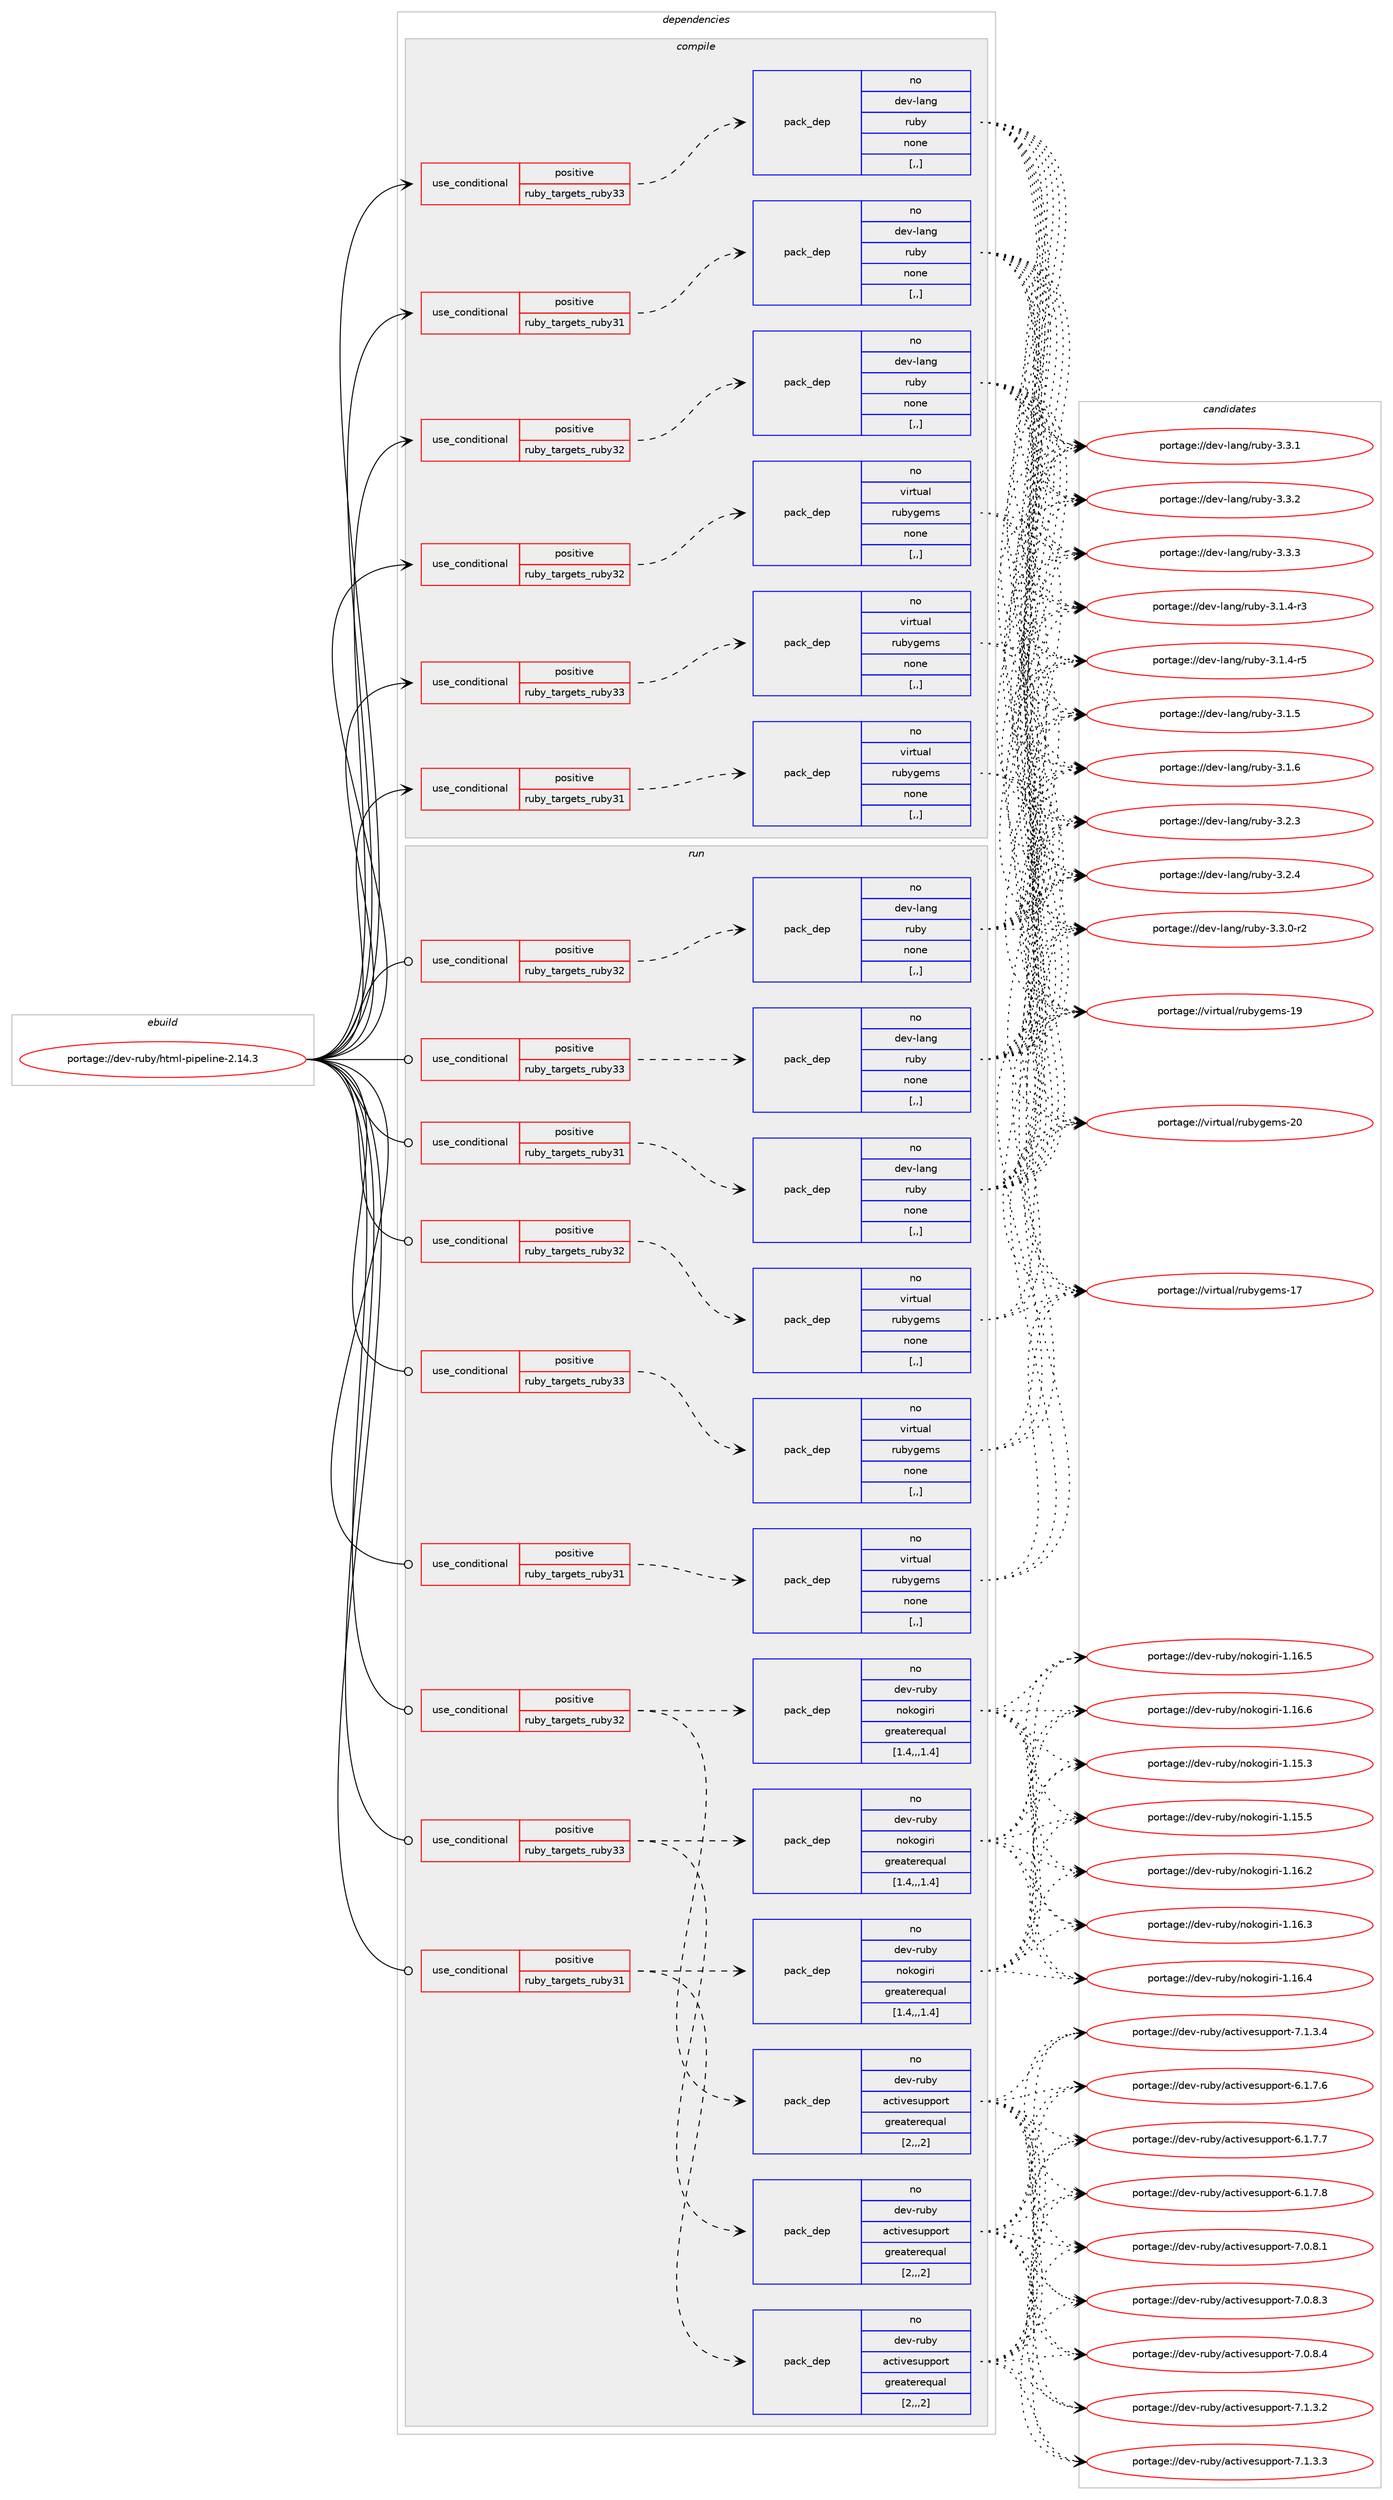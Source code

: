 digraph prolog {

# *************
# Graph options
# *************

newrank=true;
concentrate=true;
compound=true;
graph [rankdir=LR,fontname=Helvetica,fontsize=10,ranksep=1.5];#, ranksep=2.5, nodesep=0.2];
edge  [arrowhead=vee];
node  [fontname=Helvetica,fontsize=10];

# **********
# The ebuild
# **********

subgraph cluster_leftcol {
color=gray;
rank=same;
label=<<i>ebuild</i>>;
id [label="portage://dev-ruby/html-pipeline-2.14.3", color=red, width=4, href="../dev-ruby/html-pipeline-2.14.3.svg"];
}

# ****************
# The dependencies
# ****************

subgraph cluster_midcol {
color=gray;
label=<<i>dependencies</i>>;
subgraph cluster_compile {
fillcolor="#eeeeee";
style=filled;
label=<<i>compile</i>>;
subgraph cond47531 {
dependency182149 [label=<<TABLE BORDER="0" CELLBORDER="1" CELLSPACING="0" CELLPADDING="4"><TR><TD ROWSPAN="3" CELLPADDING="10">use_conditional</TD></TR><TR><TD>positive</TD></TR><TR><TD>ruby_targets_ruby31</TD></TR></TABLE>>, shape=none, color=red];
subgraph pack133321 {
dependency182150 [label=<<TABLE BORDER="0" CELLBORDER="1" CELLSPACING="0" CELLPADDING="4" WIDTH="220"><TR><TD ROWSPAN="6" CELLPADDING="30">pack_dep</TD></TR><TR><TD WIDTH="110">no</TD></TR><TR><TD>dev-lang</TD></TR><TR><TD>ruby</TD></TR><TR><TD>none</TD></TR><TR><TD>[,,]</TD></TR></TABLE>>, shape=none, color=blue];
}
dependency182149:e -> dependency182150:w [weight=20,style="dashed",arrowhead="vee"];
}
id:e -> dependency182149:w [weight=20,style="solid",arrowhead="vee"];
subgraph cond47532 {
dependency182151 [label=<<TABLE BORDER="0" CELLBORDER="1" CELLSPACING="0" CELLPADDING="4"><TR><TD ROWSPAN="3" CELLPADDING="10">use_conditional</TD></TR><TR><TD>positive</TD></TR><TR><TD>ruby_targets_ruby31</TD></TR></TABLE>>, shape=none, color=red];
subgraph pack133322 {
dependency182152 [label=<<TABLE BORDER="0" CELLBORDER="1" CELLSPACING="0" CELLPADDING="4" WIDTH="220"><TR><TD ROWSPAN="6" CELLPADDING="30">pack_dep</TD></TR><TR><TD WIDTH="110">no</TD></TR><TR><TD>virtual</TD></TR><TR><TD>rubygems</TD></TR><TR><TD>none</TD></TR><TR><TD>[,,]</TD></TR></TABLE>>, shape=none, color=blue];
}
dependency182151:e -> dependency182152:w [weight=20,style="dashed",arrowhead="vee"];
}
id:e -> dependency182151:w [weight=20,style="solid",arrowhead="vee"];
subgraph cond47533 {
dependency182153 [label=<<TABLE BORDER="0" CELLBORDER="1" CELLSPACING="0" CELLPADDING="4"><TR><TD ROWSPAN="3" CELLPADDING="10">use_conditional</TD></TR><TR><TD>positive</TD></TR><TR><TD>ruby_targets_ruby32</TD></TR></TABLE>>, shape=none, color=red];
subgraph pack133323 {
dependency182154 [label=<<TABLE BORDER="0" CELLBORDER="1" CELLSPACING="0" CELLPADDING="4" WIDTH="220"><TR><TD ROWSPAN="6" CELLPADDING="30">pack_dep</TD></TR><TR><TD WIDTH="110">no</TD></TR><TR><TD>dev-lang</TD></TR><TR><TD>ruby</TD></TR><TR><TD>none</TD></TR><TR><TD>[,,]</TD></TR></TABLE>>, shape=none, color=blue];
}
dependency182153:e -> dependency182154:w [weight=20,style="dashed",arrowhead="vee"];
}
id:e -> dependency182153:w [weight=20,style="solid",arrowhead="vee"];
subgraph cond47534 {
dependency182155 [label=<<TABLE BORDER="0" CELLBORDER="1" CELLSPACING="0" CELLPADDING="4"><TR><TD ROWSPAN="3" CELLPADDING="10">use_conditional</TD></TR><TR><TD>positive</TD></TR><TR><TD>ruby_targets_ruby32</TD></TR></TABLE>>, shape=none, color=red];
subgraph pack133324 {
dependency182156 [label=<<TABLE BORDER="0" CELLBORDER="1" CELLSPACING="0" CELLPADDING="4" WIDTH="220"><TR><TD ROWSPAN="6" CELLPADDING="30">pack_dep</TD></TR><TR><TD WIDTH="110">no</TD></TR><TR><TD>virtual</TD></TR><TR><TD>rubygems</TD></TR><TR><TD>none</TD></TR><TR><TD>[,,]</TD></TR></TABLE>>, shape=none, color=blue];
}
dependency182155:e -> dependency182156:w [weight=20,style="dashed",arrowhead="vee"];
}
id:e -> dependency182155:w [weight=20,style="solid",arrowhead="vee"];
subgraph cond47535 {
dependency182157 [label=<<TABLE BORDER="0" CELLBORDER="1" CELLSPACING="0" CELLPADDING="4"><TR><TD ROWSPAN="3" CELLPADDING="10">use_conditional</TD></TR><TR><TD>positive</TD></TR><TR><TD>ruby_targets_ruby33</TD></TR></TABLE>>, shape=none, color=red];
subgraph pack133325 {
dependency182158 [label=<<TABLE BORDER="0" CELLBORDER="1" CELLSPACING="0" CELLPADDING="4" WIDTH="220"><TR><TD ROWSPAN="6" CELLPADDING="30">pack_dep</TD></TR><TR><TD WIDTH="110">no</TD></TR><TR><TD>dev-lang</TD></TR><TR><TD>ruby</TD></TR><TR><TD>none</TD></TR><TR><TD>[,,]</TD></TR></TABLE>>, shape=none, color=blue];
}
dependency182157:e -> dependency182158:w [weight=20,style="dashed",arrowhead="vee"];
}
id:e -> dependency182157:w [weight=20,style="solid",arrowhead="vee"];
subgraph cond47536 {
dependency182159 [label=<<TABLE BORDER="0" CELLBORDER="1" CELLSPACING="0" CELLPADDING="4"><TR><TD ROWSPAN="3" CELLPADDING="10">use_conditional</TD></TR><TR><TD>positive</TD></TR><TR><TD>ruby_targets_ruby33</TD></TR></TABLE>>, shape=none, color=red];
subgraph pack133326 {
dependency182160 [label=<<TABLE BORDER="0" CELLBORDER="1" CELLSPACING="0" CELLPADDING="4" WIDTH="220"><TR><TD ROWSPAN="6" CELLPADDING="30">pack_dep</TD></TR><TR><TD WIDTH="110">no</TD></TR><TR><TD>virtual</TD></TR><TR><TD>rubygems</TD></TR><TR><TD>none</TD></TR><TR><TD>[,,]</TD></TR></TABLE>>, shape=none, color=blue];
}
dependency182159:e -> dependency182160:w [weight=20,style="dashed",arrowhead="vee"];
}
id:e -> dependency182159:w [weight=20,style="solid",arrowhead="vee"];
}
subgraph cluster_compileandrun {
fillcolor="#eeeeee";
style=filled;
label=<<i>compile and run</i>>;
}
subgraph cluster_run {
fillcolor="#eeeeee";
style=filled;
label=<<i>run</i>>;
subgraph cond47537 {
dependency182161 [label=<<TABLE BORDER="0" CELLBORDER="1" CELLSPACING="0" CELLPADDING="4"><TR><TD ROWSPAN="3" CELLPADDING="10">use_conditional</TD></TR><TR><TD>positive</TD></TR><TR><TD>ruby_targets_ruby31</TD></TR></TABLE>>, shape=none, color=red];
subgraph pack133327 {
dependency182162 [label=<<TABLE BORDER="0" CELLBORDER="1" CELLSPACING="0" CELLPADDING="4" WIDTH="220"><TR><TD ROWSPAN="6" CELLPADDING="30">pack_dep</TD></TR><TR><TD WIDTH="110">no</TD></TR><TR><TD>dev-lang</TD></TR><TR><TD>ruby</TD></TR><TR><TD>none</TD></TR><TR><TD>[,,]</TD></TR></TABLE>>, shape=none, color=blue];
}
dependency182161:e -> dependency182162:w [weight=20,style="dashed",arrowhead="vee"];
}
id:e -> dependency182161:w [weight=20,style="solid",arrowhead="odot"];
subgraph cond47538 {
dependency182163 [label=<<TABLE BORDER="0" CELLBORDER="1" CELLSPACING="0" CELLPADDING="4"><TR><TD ROWSPAN="3" CELLPADDING="10">use_conditional</TD></TR><TR><TD>positive</TD></TR><TR><TD>ruby_targets_ruby31</TD></TR></TABLE>>, shape=none, color=red];
subgraph pack133328 {
dependency182164 [label=<<TABLE BORDER="0" CELLBORDER="1" CELLSPACING="0" CELLPADDING="4" WIDTH="220"><TR><TD ROWSPAN="6" CELLPADDING="30">pack_dep</TD></TR><TR><TD WIDTH="110">no</TD></TR><TR><TD>dev-ruby</TD></TR><TR><TD>activesupport</TD></TR><TR><TD>greaterequal</TD></TR><TR><TD>[2,,,2]</TD></TR></TABLE>>, shape=none, color=blue];
}
dependency182163:e -> dependency182164:w [weight=20,style="dashed",arrowhead="vee"];
subgraph pack133329 {
dependency182165 [label=<<TABLE BORDER="0" CELLBORDER="1" CELLSPACING="0" CELLPADDING="4" WIDTH="220"><TR><TD ROWSPAN="6" CELLPADDING="30">pack_dep</TD></TR><TR><TD WIDTH="110">no</TD></TR><TR><TD>dev-ruby</TD></TR><TR><TD>nokogiri</TD></TR><TR><TD>greaterequal</TD></TR><TR><TD>[1.4,,,1.4]</TD></TR></TABLE>>, shape=none, color=blue];
}
dependency182163:e -> dependency182165:w [weight=20,style="dashed",arrowhead="vee"];
}
id:e -> dependency182163:w [weight=20,style="solid",arrowhead="odot"];
subgraph cond47539 {
dependency182166 [label=<<TABLE BORDER="0" CELLBORDER="1" CELLSPACING="0" CELLPADDING="4"><TR><TD ROWSPAN="3" CELLPADDING="10">use_conditional</TD></TR><TR><TD>positive</TD></TR><TR><TD>ruby_targets_ruby31</TD></TR></TABLE>>, shape=none, color=red];
subgraph pack133330 {
dependency182167 [label=<<TABLE BORDER="0" CELLBORDER="1" CELLSPACING="0" CELLPADDING="4" WIDTH="220"><TR><TD ROWSPAN="6" CELLPADDING="30">pack_dep</TD></TR><TR><TD WIDTH="110">no</TD></TR><TR><TD>virtual</TD></TR><TR><TD>rubygems</TD></TR><TR><TD>none</TD></TR><TR><TD>[,,]</TD></TR></TABLE>>, shape=none, color=blue];
}
dependency182166:e -> dependency182167:w [weight=20,style="dashed",arrowhead="vee"];
}
id:e -> dependency182166:w [weight=20,style="solid",arrowhead="odot"];
subgraph cond47540 {
dependency182168 [label=<<TABLE BORDER="0" CELLBORDER="1" CELLSPACING="0" CELLPADDING="4"><TR><TD ROWSPAN="3" CELLPADDING="10">use_conditional</TD></TR><TR><TD>positive</TD></TR><TR><TD>ruby_targets_ruby32</TD></TR></TABLE>>, shape=none, color=red];
subgraph pack133331 {
dependency182169 [label=<<TABLE BORDER="0" CELLBORDER="1" CELLSPACING="0" CELLPADDING="4" WIDTH="220"><TR><TD ROWSPAN="6" CELLPADDING="30">pack_dep</TD></TR><TR><TD WIDTH="110">no</TD></TR><TR><TD>dev-lang</TD></TR><TR><TD>ruby</TD></TR><TR><TD>none</TD></TR><TR><TD>[,,]</TD></TR></TABLE>>, shape=none, color=blue];
}
dependency182168:e -> dependency182169:w [weight=20,style="dashed",arrowhead="vee"];
}
id:e -> dependency182168:w [weight=20,style="solid",arrowhead="odot"];
subgraph cond47541 {
dependency182170 [label=<<TABLE BORDER="0" CELLBORDER="1" CELLSPACING="0" CELLPADDING="4"><TR><TD ROWSPAN="3" CELLPADDING="10">use_conditional</TD></TR><TR><TD>positive</TD></TR><TR><TD>ruby_targets_ruby32</TD></TR></TABLE>>, shape=none, color=red];
subgraph pack133332 {
dependency182171 [label=<<TABLE BORDER="0" CELLBORDER="1" CELLSPACING="0" CELLPADDING="4" WIDTH="220"><TR><TD ROWSPAN="6" CELLPADDING="30">pack_dep</TD></TR><TR><TD WIDTH="110">no</TD></TR><TR><TD>dev-ruby</TD></TR><TR><TD>activesupport</TD></TR><TR><TD>greaterequal</TD></TR><TR><TD>[2,,,2]</TD></TR></TABLE>>, shape=none, color=blue];
}
dependency182170:e -> dependency182171:w [weight=20,style="dashed",arrowhead="vee"];
subgraph pack133333 {
dependency182172 [label=<<TABLE BORDER="0" CELLBORDER="1" CELLSPACING="0" CELLPADDING="4" WIDTH="220"><TR><TD ROWSPAN="6" CELLPADDING="30">pack_dep</TD></TR><TR><TD WIDTH="110">no</TD></TR><TR><TD>dev-ruby</TD></TR><TR><TD>nokogiri</TD></TR><TR><TD>greaterequal</TD></TR><TR><TD>[1.4,,,1.4]</TD></TR></TABLE>>, shape=none, color=blue];
}
dependency182170:e -> dependency182172:w [weight=20,style="dashed",arrowhead="vee"];
}
id:e -> dependency182170:w [weight=20,style="solid",arrowhead="odot"];
subgraph cond47542 {
dependency182173 [label=<<TABLE BORDER="0" CELLBORDER="1" CELLSPACING="0" CELLPADDING="4"><TR><TD ROWSPAN="3" CELLPADDING="10">use_conditional</TD></TR><TR><TD>positive</TD></TR><TR><TD>ruby_targets_ruby32</TD></TR></TABLE>>, shape=none, color=red];
subgraph pack133334 {
dependency182174 [label=<<TABLE BORDER="0" CELLBORDER="1" CELLSPACING="0" CELLPADDING="4" WIDTH="220"><TR><TD ROWSPAN="6" CELLPADDING="30">pack_dep</TD></TR><TR><TD WIDTH="110">no</TD></TR><TR><TD>virtual</TD></TR><TR><TD>rubygems</TD></TR><TR><TD>none</TD></TR><TR><TD>[,,]</TD></TR></TABLE>>, shape=none, color=blue];
}
dependency182173:e -> dependency182174:w [weight=20,style="dashed",arrowhead="vee"];
}
id:e -> dependency182173:w [weight=20,style="solid",arrowhead="odot"];
subgraph cond47543 {
dependency182175 [label=<<TABLE BORDER="0" CELLBORDER="1" CELLSPACING="0" CELLPADDING="4"><TR><TD ROWSPAN="3" CELLPADDING="10">use_conditional</TD></TR><TR><TD>positive</TD></TR><TR><TD>ruby_targets_ruby33</TD></TR></TABLE>>, shape=none, color=red];
subgraph pack133335 {
dependency182176 [label=<<TABLE BORDER="0" CELLBORDER="1" CELLSPACING="0" CELLPADDING="4" WIDTH="220"><TR><TD ROWSPAN="6" CELLPADDING="30">pack_dep</TD></TR><TR><TD WIDTH="110">no</TD></TR><TR><TD>dev-lang</TD></TR><TR><TD>ruby</TD></TR><TR><TD>none</TD></TR><TR><TD>[,,]</TD></TR></TABLE>>, shape=none, color=blue];
}
dependency182175:e -> dependency182176:w [weight=20,style="dashed",arrowhead="vee"];
}
id:e -> dependency182175:w [weight=20,style="solid",arrowhead="odot"];
subgraph cond47544 {
dependency182177 [label=<<TABLE BORDER="0" CELLBORDER="1" CELLSPACING="0" CELLPADDING="4"><TR><TD ROWSPAN="3" CELLPADDING="10">use_conditional</TD></TR><TR><TD>positive</TD></TR><TR><TD>ruby_targets_ruby33</TD></TR></TABLE>>, shape=none, color=red];
subgraph pack133336 {
dependency182178 [label=<<TABLE BORDER="0" CELLBORDER="1" CELLSPACING="0" CELLPADDING="4" WIDTH="220"><TR><TD ROWSPAN="6" CELLPADDING="30">pack_dep</TD></TR><TR><TD WIDTH="110">no</TD></TR><TR><TD>dev-ruby</TD></TR><TR><TD>activesupport</TD></TR><TR><TD>greaterequal</TD></TR><TR><TD>[2,,,2]</TD></TR></TABLE>>, shape=none, color=blue];
}
dependency182177:e -> dependency182178:w [weight=20,style="dashed",arrowhead="vee"];
subgraph pack133337 {
dependency182179 [label=<<TABLE BORDER="0" CELLBORDER="1" CELLSPACING="0" CELLPADDING="4" WIDTH="220"><TR><TD ROWSPAN="6" CELLPADDING="30">pack_dep</TD></TR><TR><TD WIDTH="110">no</TD></TR><TR><TD>dev-ruby</TD></TR><TR><TD>nokogiri</TD></TR><TR><TD>greaterequal</TD></TR><TR><TD>[1.4,,,1.4]</TD></TR></TABLE>>, shape=none, color=blue];
}
dependency182177:e -> dependency182179:w [weight=20,style="dashed",arrowhead="vee"];
}
id:e -> dependency182177:w [weight=20,style="solid",arrowhead="odot"];
subgraph cond47545 {
dependency182180 [label=<<TABLE BORDER="0" CELLBORDER="1" CELLSPACING="0" CELLPADDING="4"><TR><TD ROWSPAN="3" CELLPADDING="10">use_conditional</TD></TR><TR><TD>positive</TD></TR><TR><TD>ruby_targets_ruby33</TD></TR></TABLE>>, shape=none, color=red];
subgraph pack133338 {
dependency182181 [label=<<TABLE BORDER="0" CELLBORDER="1" CELLSPACING="0" CELLPADDING="4" WIDTH="220"><TR><TD ROWSPAN="6" CELLPADDING="30">pack_dep</TD></TR><TR><TD WIDTH="110">no</TD></TR><TR><TD>virtual</TD></TR><TR><TD>rubygems</TD></TR><TR><TD>none</TD></TR><TR><TD>[,,]</TD></TR></TABLE>>, shape=none, color=blue];
}
dependency182180:e -> dependency182181:w [weight=20,style="dashed",arrowhead="vee"];
}
id:e -> dependency182180:w [weight=20,style="solid",arrowhead="odot"];
}
}

# **************
# The candidates
# **************

subgraph cluster_choices {
rank=same;
color=gray;
label=<<i>candidates</i>>;

subgraph choice133321 {
color=black;
nodesep=1;
choice100101118451089711010347114117981214551464946524511451 [label="portage://dev-lang/ruby-3.1.4-r3", color=red, width=4,href="../dev-lang/ruby-3.1.4-r3.svg"];
choice100101118451089711010347114117981214551464946524511453 [label="portage://dev-lang/ruby-3.1.4-r5", color=red, width=4,href="../dev-lang/ruby-3.1.4-r5.svg"];
choice10010111845108971101034711411798121455146494653 [label="portage://dev-lang/ruby-3.1.5", color=red, width=4,href="../dev-lang/ruby-3.1.5.svg"];
choice10010111845108971101034711411798121455146494654 [label="portage://dev-lang/ruby-3.1.6", color=red, width=4,href="../dev-lang/ruby-3.1.6.svg"];
choice10010111845108971101034711411798121455146504651 [label="portage://dev-lang/ruby-3.2.3", color=red, width=4,href="../dev-lang/ruby-3.2.3.svg"];
choice10010111845108971101034711411798121455146504652 [label="portage://dev-lang/ruby-3.2.4", color=red, width=4,href="../dev-lang/ruby-3.2.4.svg"];
choice100101118451089711010347114117981214551465146484511450 [label="portage://dev-lang/ruby-3.3.0-r2", color=red, width=4,href="../dev-lang/ruby-3.3.0-r2.svg"];
choice10010111845108971101034711411798121455146514649 [label="portage://dev-lang/ruby-3.3.1", color=red, width=4,href="../dev-lang/ruby-3.3.1.svg"];
choice10010111845108971101034711411798121455146514650 [label="portage://dev-lang/ruby-3.3.2", color=red, width=4,href="../dev-lang/ruby-3.3.2.svg"];
choice10010111845108971101034711411798121455146514651 [label="portage://dev-lang/ruby-3.3.3", color=red, width=4,href="../dev-lang/ruby-3.3.3.svg"];
dependency182150:e -> choice100101118451089711010347114117981214551464946524511451:w [style=dotted,weight="100"];
dependency182150:e -> choice100101118451089711010347114117981214551464946524511453:w [style=dotted,weight="100"];
dependency182150:e -> choice10010111845108971101034711411798121455146494653:w [style=dotted,weight="100"];
dependency182150:e -> choice10010111845108971101034711411798121455146494654:w [style=dotted,weight="100"];
dependency182150:e -> choice10010111845108971101034711411798121455146504651:w [style=dotted,weight="100"];
dependency182150:e -> choice10010111845108971101034711411798121455146504652:w [style=dotted,weight="100"];
dependency182150:e -> choice100101118451089711010347114117981214551465146484511450:w [style=dotted,weight="100"];
dependency182150:e -> choice10010111845108971101034711411798121455146514649:w [style=dotted,weight="100"];
dependency182150:e -> choice10010111845108971101034711411798121455146514650:w [style=dotted,weight="100"];
dependency182150:e -> choice10010111845108971101034711411798121455146514651:w [style=dotted,weight="100"];
}
subgraph choice133322 {
color=black;
nodesep=1;
choice118105114116117971084711411798121103101109115454955 [label="portage://virtual/rubygems-17", color=red, width=4,href="../virtual/rubygems-17.svg"];
choice118105114116117971084711411798121103101109115454957 [label="portage://virtual/rubygems-19", color=red, width=4,href="../virtual/rubygems-19.svg"];
choice118105114116117971084711411798121103101109115455048 [label="portage://virtual/rubygems-20", color=red, width=4,href="../virtual/rubygems-20.svg"];
dependency182152:e -> choice118105114116117971084711411798121103101109115454955:w [style=dotted,weight="100"];
dependency182152:e -> choice118105114116117971084711411798121103101109115454957:w [style=dotted,weight="100"];
dependency182152:e -> choice118105114116117971084711411798121103101109115455048:w [style=dotted,weight="100"];
}
subgraph choice133323 {
color=black;
nodesep=1;
choice100101118451089711010347114117981214551464946524511451 [label="portage://dev-lang/ruby-3.1.4-r3", color=red, width=4,href="../dev-lang/ruby-3.1.4-r3.svg"];
choice100101118451089711010347114117981214551464946524511453 [label="portage://dev-lang/ruby-3.1.4-r5", color=red, width=4,href="../dev-lang/ruby-3.1.4-r5.svg"];
choice10010111845108971101034711411798121455146494653 [label="portage://dev-lang/ruby-3.1.5", color=red, width=4,href="../dev-lang/ruby-3.1.5.svg"];
choice10010111845108971101034711411798121455146494654 [label="portage://dev-lang/ruby-3.1.6", color=red, width=4,href="../dev-lang/ruby-3.1.6.svg"];
choice10010111845108971101034711411798121455146504651 [label="portage://dev-lang/ruby-3.2.3", color=red, width=4,href="../dev-lang/ruby-3.2.3.svg"];
choice10010111845108971101034711411798121455146504652 [label="portage://dev-lang/ruby-3.2.4", color=red, width=4,href="../dev-lang/ruby-3.2.4.svg"];
choice100101118451089711010347114117981214551465146484511450 [label="portage://dev-lang/ruby-3.3.0-r2", color=red, width=4,href="../dev-lang/ruby-3.3.0-r2.svg"];
choice10010111845108971101034711411798121455146514649 [label="portage://dev-lang/ruby-3.3.1", color=red, width=4,href="../dev-lang/ruby-3.3.1.svg"];
choice10010111845108971101034711411798121455146514650 [label="portage://dev-lang/ruby-3.3.2", color=red, width=4,href="../dev-lang/ruby-3.3.2.svg"];
choice10010111845108971101034711411798121455146514651 [label="portage://dev-lang/ruby-3.3.3", color=red, width=4,href="../dev-lang/ruby-3.3.3.svg"];
dependency182154:e -> choice100101118451089711010347114117981214551464946524511451:w [style=dotted,weight="100"];
dependency182154:e -> choice100101118451089711010347114117981214551464946524511453:w [style=dotted,weight="100"];
dependency182154:e -> choice10010111845108971101034711411798121455146494653:w [style=dotted,weight="100"];
dependency182154:e -> choice10010111845108971101034711411798121455146494654:w [style=dotted,weight="100"];
dependency182154:e -> choice10010111845108971101034711411798121455146504651:w [style=dotted,weight="100"];
dependency182154:e -> choice10010111845108971101034711411798121455146504652:w [style=dotted,weight="100"];
dependency182154:e -> choice100101118451089711010347114117981214551465146484511450:w [style=dotted,weight="100"];
dependency182154:e -> choice10010111845108971101034711411798121455146514649:w [style=dotted,weight="100"];
dependency182154:e -> choice10010111845108971101034711411798121455146514650:w [style=dotted,weight="100"];
dependency182154:e -> choice10010111845108971101034711411798121455146514651:w [style=dotted,weight="100"];
}
subgraph choice133324 {
color=black;
nodesep=1;
choice118105114116117971084711411798121103101109115454955 [label="portage://virtual/rubygems-17", color=red, width=4,href="../virtual/rubygems-17.svg"];
choice118105114116117971084711411798121103101109115454957 [label="portage://virtual/rubygems-19", color=red, width=4,href="../virtual/rubygems-19.svg"];
choice118105114116117971084711411798121103101109115455048 [label="portage://virtual/rubygems-20", color=red, width=4,href="../virtual/rubygems-20.svg"];
dependency182156:e -> choice118105114116117971084711411798121103101109115454955:w [style=dotted,weight="100"];
dependency182156:e -> choice118105114116117971084711411798121103101109115454957:w [style=dotted,weight="100"];
dependency182156:e -> choice118105114116117971084711411798121103101109115455048:w [style=dotted,weight="100"];
}
subgraph choice133325 {
color=black;
nodesep=1;
choice100101118451089711010347114117981214551464946524511451 [label="portage://dev-lang/ruby-3.1.4-r3", color=red, width=4,href="../dev-lang/ruby-3.1.4-r3.svg"];
choice100101118451089711010347114117981214551464946524511453 [label="portage://dev-lang/ruby-3.1.4-r5", color=red, width=4,href="../dev-lang/ruby-3.1.4-r5.svg"];
choice10010111845108971101034711411798121455146494653 [label="portage://dev-lang/ruby-3.1.5", color=red, width=4,href="../dev-lang/ruby-3.1.5.svg"];
choice10010111845108971101034711411798121455146494654 [label="portage://dev-lang/ruby-3.1.6", color=red, width=4,href="../dev-lang/ruby-3.1.6.svg"];
choice10010111845108971101034711411798121455146504651 [label="portage://dev-lang/ruby-3.2.3", color=red, width=4,href="../dev-lang/ruby-3.2.3.svg"];
choice10010111845108971101034711411798121455146504652 [label="portage://dev-lang/ruby-3.2.4", color=red, width=4,href="../dev-lang/ruby-3.2.4.svg"];
choice100101118451089711010347114117981214551465146484511450 [label="portage://dev-lang/ruby-3.3.0-r2", color=red, width=4,href="../dev-lang/ruby-3.3.0-r2.svg"];
choice10010111845108971101034711411798121455146514649 [label="portage://dev-lang/ruby-3.3.1", color=red, width=4,href="../dev-lang/ruby-3.3.1.svg"];
choice10010111845108971101034711411798121455146514650 [label="portage://dev-lang/ruby-3.3.2", color=red, width=4,href="../dev-lang/ruby-3.3.2.svg"];
choice10010111845108971101034711411798121455146514651 [label="portage://dev-lang/ruby-3.3.3", color=red, width=4,href="../dev-lang/ruby-3.3.3.svg"];
dependency182158:e -> choice100101118451089711010347114117981214551464946524511451:w [style=dotted,weight="100"];
dependency182158:e -> choice100101118451089711010347114117981214551464946524511453:w [style=dotted,weight="100"];
dependency182158:e -> choice10010111845108971101034711411798121455146494653:w [style=dotted,weight="100"];
dependency182158:e -> choice10010111845108971101034711411798121455146494654:w [style=dotted,weight="100"];
dependency182158:e -> choice10010111845108971101034711411798121455146504651:w [style=dotted,weight="100"];
dependency182158:e -> choice10010111845108971101034711411798121455146504652:w [style=dotted,weight="100"];
dependency182158:e -> choice100101118451089711010347114117981214551465146484511450:w [style=dotted,weight="100"];
dependency182158:e -> choice10010111845108971101034711411798121455146514649:w [style=dotted,weight="100"];
dependency182158:e -> choice10010111845108971101034711411798121455146514650:w [style=dotted,weight="100"];
dependency182158:e -> choice10010111845108971101034711411798121455146514651:w [style=dotted,weight="100"];
}
subgraph choice133326 {
color=black;
nodesep=1;
choice118105114116117971084711411798121103101109115454955 [label="portage://virtual/rubygems-17", color=red, width=4,href="../virtual/rubygems-17.svg"];
choice118105114116117971084711411798121103101109115454957 [label="portage://virtual/rubygems-19", color=red, width=4,href="../virtual/rubygems-19.svg"];
choice118105114116117971084711411798121103101109115455048 [label="portage://virtual/rubygems-20", color=red, width=4,href="../virtual/rubygems-20.svg"];
dependency182160:e -> choice118105114116117971084711411798121103101109115454955:w [style=dotted,weight="100"];
dependency182160:e -> choice118105114116117971084711411798121103101109115454957:w [style=dotted,weight="100"];
dependency182160:e -> choice118105114116117971084711411798121103101109115455048:w [style=dotted,weight="100"];
}
subgraph choice133327 {
color=black;
nodesep=1;
choice100101118451089711010347114117981214551464946524511451 [label="portage://dev-lang/ruby-3.1.4-r3", color=red, width=4,href="../dev-lang/ruby-3.1.4-r3.svg"];
choice100101118451089711010347114117981214551464946524511453 [label="portage://dev-lang/ruby-3.1.4-r5", color=red, width=4,href="../dev-lang/ruby-3.1.4-r5.svg"];
choice10010111845108971101034711411798121455146494653 [label="portage://dev-lang/ruby-3.1.5", color=red, width=4,href="../dev-lang/ruby-3.1.5.svg"];
choice10010111845108971101034711411798121455146494654 [label="portage://dev-lang/ruby-3.1.6", color=red, width=4,href="../dev-lang/ruby-3.1.6.svg"];
choice10010111845108971101034711411798121455146504651 [label="portage://dev-lang/ruby-3.2.3", color=red, width=4,href="../dev-lang/ruby-3.2.3.svg"];
choice10010111845108971101034711411798121455146504652 [label="portage://dev-lang/ruby-3.2.4", color=red, width=4,href="../dev-lang/ruby-3.2.4.svg"];
choice100101118451089711010347114117981214551465146484511450 [label="portage://dev-lang/ruby-3.3.0-r2", color=red, width=4,href="../dev-lang/ruby-3.3.0-r2.svg"];
choice10010111845108971101034711411798121455146514649 [label="portage://dev-lang/ruby-3.3.1", color=red, width=4,href="../dev-lang/ruby-3.3.1.svg"];
choice10010111845108971101034711411798121455146514650 [label="portage://dev-lang/ruby-3.3.2", color=red, width=4,href="../dev-lang/ruby-3.3.2.svg"];
choice10010111845108971101034711411798121455146514651 [label="portage://dev-lang/ruby-3.3.3", color=red, width=4,href="../dev-lang/ruby-3.3.3.svg"];
dependency182162:e -> choice100101118451089711010347114117981214551464946524511451:w [style=dotted,weight="100"];
dependency182162:e -> choice100101118451089711010347114117981214551464946524511453:w [style=dotted,weight="100"];
dependency182162:e -> choice10010111845108971101034711411798121455146494653:w [style=dotted,weight="100"];
dependency182162:e -> choice10010111845108971101034711411798121455146494654:w [style=dotted,weight="100"];
dependency182162:e -> choice10010111845108971101034711411798121455146504651:w [style=dotted,weight="100"];
dependency182162:e -> choice10010111845108971101034711411798121455146504652:w [style=dotted,weight="100"];
dependency182162:e -> choice100101118451089711010347114117981214551465146484511450:w [style=dotted,weight="100"];
dependency182162:e -> choice10010111845108971101034711411798121455146514649:w [style=dotted,weight="100"];
dependency182162:e -> choice10010111845108971101034711411798121455146514650:w [style=dotted,weight="100"];
dependency182162:e -> choice10010111845108971101034711411798121455146514651:w [style=dotted,weight="100"];
}
subgraph choice133328 {
color=black;
nodesep=1;
choice10010111845114117981214797991161051181011151171121121111141164554464946554654 [label="portage://dev-ruby/activesupport-6.1.7.6", color=red, width=4,href="../dev-ruby/activesupport-6.1.7.6.svg"];
choice10010111845114117981214797991161051181011151171121121111141164554464946554655 [label="portage://dev-ruby/activesupport-6.1.7.7", color=red, width=4,href="../dev-ruby/activesupport-6.1.7.7.svg"];
choice10010111845114117981214797991161051181011151171121121111141164554464946554656 [label="portage://dev-ruby/activesupport-6.1.7.8", color=red, width=4,href="../dev-ruby/activesupport-6.1.7.8.svg"];
choice10010111845114117981214797991161051181011151171121121111141164555464846564649 [label="portage://dev-ruby/activesupport-7.0.8.1", color=red, width=4,href="../dev-ruby/activesupport-7.0.8.1.svg"];
choice10010111845114117981214797991161051181011151171121121111141164555464846564651 [label="portage://dev-ruby/activesupport-7.0.8.3", color=red, width=4,href="../dev-ruby/activesupport-7.0.8.3.svg"];
choice10010111845114117981214797991161051181011151171121121111141164555464846564652 [label="portage://dev-ruby/activesupport-7.0.8.4", color=red, width=4,href="../dev-ruby/activesupport-7.0.8.4.svg"];
choice10010111845114117981214797991161051181011151171121121111141164555464946514650 [label="portage://dev-ruby/activesupport-7.1.3.2", color=red, width=4,href="../dev-ruby/activesupport-7.1.3.2.svg"];
choice10010111845114117981214797991161051181011151171121121111141164555464946514651 [label="portage://dev-ruby/activesupport-7.1.3.3", color=red, width=4,href="../dev-ruby/activesupport-7.1.3.3.svg"];
choice10010111845114117981214797991161051181011151171121121111141164555464946514652 [label="portage://dev-ruby/activesupport-7.1.3.4", color=red, width=4,href="../dev-ruby/activesupport-7.1.3.4.svg"];
dependency182164:e -> choice10010111845114117981214797991161051181011151171121121111141164554464946554654:w [style=dotted,weight="100"];
dependency182164:e -> choice10010111845114117981214797991161051181011151171121121111141164554464946554655:w [style=dotted,weight="100"];
dependency182164:e -> choice10010111845114117981214797991161051181011151171121121111141164554464946554656:w [style=dotted,weight="100"];
dependency182164:e -> choice10010111845114117981214797991161051181011151171121121111141164555464846564649:w [style=dotted,weight="100"];
dependency182164:e -> choice10010111845114117981214797991161051181011151171121121111141164555464846564651:w [style=dotted,weight="100"];
dependency182164:e -> choice10010111845114117981214797991161051181011151171121121111141164555464846564652:w [style=dotted,weight="100"];
dependency182164:e -> choice10010111845114117981214797991161051181011151171121121111141164555464946514650:w [style=dotted,weight="100"];
dependency182164:e -> choice10010111845114117981214797991161051181011151171121121111141164555464946514651:w [style=dotted,weight="100"];
dependency182164:e -> choice10010111845114117981214797991161051181011151171121121111141164555464946514652:w [style=dotted,weight="100"];
}
subgraph choice133329 {
color=black;
nodesep=1;
choice10010111845114117981214711011110711110310511410545494649534651 [label="portage://dev-ruby/nokogiri-1.15.3", color=red, width=4,href="../dev-ruby/nokogiri-1.15.3.svg"];
choice10010111845114117981214711011110711110310511410545494649534653 [label="portage://dev-ruby/nokogiri-1.15.5", color=red, width=4,href="../dev-ruby/nokogiri-1.15.5.svg"];
choice10010111845114117981214711011110711110310511410545494649544650 [label="portage://dev-ruby/nokogiri-1.16.2", color=red, width=4,href="../dev-ruby/nokogiri-1.16.2.svg"];
choice10010111845114117981214711011110711110310511410545494649544651 [label="portage://dev-ruby/nokogiri-1.16.3", color=red, width=4,href="../dev-ruby/nokogiri-1.16.3.svg"];
choice10010111845114117981214711011110711110310511410545494649544652 [label="portage://dev-ruby/nokogiri-1.16.4", color=red, width=4,href="../dev-ruby/nokogiri-1.16.4.svg"];
choice10010111845114117981214711011110711110310511410545494649544653 [label="portage://dev-ruby/nokogiri-1.16.5", color=red, width=4,href="../dev-ruby/nokogiri-1.16.5.svg"];
choice10010111845114117981214711011110711110310511410545494649544654 [label="portage://dev-ruby/nokogiri-1.16.6", color=red, width=4,href="../dev-ruby/nokogiri-1.16.6.svg"];
dependency182165:e -> choice10010111845114117981214711011110711110310511410545494649534651:w [style=dotted,weight="100"];
dependency182165:e -> choice10010111845114117981214711011110711110310511410545494649534653:w [style=dotted,weight="100"];
dependency182165:e -> choice10010111845114117981214711011110711110310511410545494649544650:w [style=dotted,weight="100"];
dependency182165:e -> choice10010111845114117981214711011110711110310511410545494649544651:w [style=dotted,weight="100"];
dependency182165:e -> choice10010111845114117981214711011110711110310511410545494649544652:w [style=dotted,weight="100"];
dependency182165:e -> choice10010111845114117981214711011110711110310511410545494649544653:w [style=dotted,weight="100"];
dependency182165:e -> choice10010111845114117981214711011110711110310511410545494649544654:w [style=dotted,weight="100"];
}
subgraph choice133330 {
color=black;
nodesep=1;
choice118105114116117971084711411798121103101109115454955 [label="portage://virtual/rubygems-17", color=red, width=4,href="../virtual/rubygems-17.svg"];
choice118105114116117971084711411798121103101109115454957 [label="portage://virtual/rubygems-19", color=red, width=4,href="../virtual/rubygems-19.svg"];
choice118105114116117971084711411798121103101109115455048 [label="portage://virtual/rubygems-20", color=red, width=4,href="../virtual/rubygems-20.svg"];
dependency182167:e -> choice118105114116117971084711411798121103101109115454955:w [style=dotted,weight="100"];
dependency182167:e -> choice118105114116117971084711411798121103101109115454957:w [style=dotted,weight="100"];
dependency182167:e -> choice118105114116117971084711411798121103101109115455048:w [style=dotted,weight="100"];
}
subgraph choice133331 {
color=black;
nodesep=1;
choice100101118451089711010347114117981214551464946524511451 [label="portage://dev-lang/ruby-3.1.4-r3", color=red, width=4,href="../dev-lang/ruby-3.1.4-r3.svg"];
choice100101118451089711010347114117981214551464946524511453 [label="portage://dev-lang/ruby-3.1.4-r5", color=red, width=4,href="../dev-lang/ruby-3.1.4-r5.svg"];
choice10010111845108971101034711411798121455146494653 [label="portage://dev-lang/ruby-3.1.5", color=red, width=4,href="../dev-lang/ruby-3.1.5.svg"];
choice10010111845108971101034711411798121455146494654 [label="portage://dev-lang/ruby-3.1.6", color=red, width=4,href="../dev-lang/ruby-3.1.6.svg"];
choice10010111845108971101034711411798121455146504651 [label="portage://dev-lang/ruby-3.2.3", color=red, width=4,href="../dev-lang/ruby-3.2.3.svg"];
choice10010111845108971101034711411798121455146504652 [label="portage://dev-lang/ruby-3.2.4", color=red, width=4,href="../dev-lang/ruby-3.2.4.svg"];
choice100101118451089711010347114117981214551465146484511450 [label="portage://dev-lang/ruby-3.3.0-r2", color=red, width=4,href="../dev-lang/ruby-3.3.0-r2.svg"];
choice10010111845108971101034711411798121455146514649 [label="portage://dev-lang/ruby-3.3.1", color=red, width=4,href="../dev-lang/ruby-3.3.1.svg"];
choice10010111845108971101034711411798121455146514650 [label="portage://dev-lang/ruby-3.3.2", color=red, width=4,href="../dev-lang/ruby-3.3.2.svg"];
choice10010111845108971101034711411798121455146514651 [label="portage://dev-lang/ruby-3.3.3", color=red, width=4,href="../dev-lang/ruby-3.3.3.svg"];
dependency182169:e -> choice100101118451089711010347114117981214551464946524511451:w [style=dotted,weight="100"];
dependency182169:e -> choice100101118451089711010347114117981214551464946524511453:w [style=dotted,weight="100"];
dependency182169:e -> choice10010111845108971101034711411798121455146494653:w [style=dotted,weight="100"];
dependency182169:e -> choice10010111845108971101034711411798121455146494654:w [style=dotted,weight="100"];
dependency182169:e -> choice10010111845108971101034711411798121455146504651:w [style=dotted,weight="100"];
dependency182169:e -> choice10010111845108971101034711411798121455146504652:w [style=dotted,weight="100"];
dependency182169:e -> choice100101118451089711010347114117981214551465146484511450:w [style=dotted,weight="100"];
dependency182169:e -> choice10010111845108971101034711411798121455146514649:w [style=dotted,weight="100"];
dependency182169:e -> choice10010111845108971101034711411798121455146514650:w [style=dotted,weight="100"];
dependency182169:e -> choice10010111845108971101034711411798121455146514651:w [style=dotted,weight="100"];
}
subgraph choice133332 {
color=black;
nodesep=1;
choice10010111845114117981214797991161051181011151171121121111141164554464946554654 [label="portage://dev-ruby/activesupport-6.1.7.6", color=red, width=4,href="../dev-ruby/activesupport-6.1.7.6.svg"];
choice10010111845114117981214797991161051181011151171121121111141164554464946554655 [label="portage://dev-ruby/activesupport-6.1.7.7", color=red, width=4,href="../dev-ruby/activesupport-6.1.7.7.svg"];
choice10010111845114117981214797991161051181011151171121121111141164554464946554656 [label="portage://dev-ruby/activesupport-6.1.7.8", color=red, width=4,href="../dev-ruby/activesupport-6.1.7.8.svg"];
choice10010111845114117981214797991161051181011151171121121111141164555464846564649 [label="portage://dev-ruby/activesupport-7.0.8.1", color=red, width=4,href="../dev-ruby/activesupport-7.0.8.1.svg"];
choice10010111845114117981214797991161051181011151171121121111141164555464846564651 [label="portage://dev-ruby/activesupport-7.0.8.3", color=red, width=4,href="../dev-ruby/activesupport-7.0.8.3.svg"];
choice10010111845114117981214797991161051181011151171121121111141164555464846564652 [label="portage://dev-ruby/activesupport-7.0.8.4", color=red, width=4,href="../dev-ruby/activesupport-7.0.8.4.svg"];
choice10010111845114117981214797991161051181011151171121121111141164555464946514650 [label="portage://dev-ruby/activesupport-7.1.3.2", color=red, width=4,href="../dev-ruby/activesupport-7.1.3.2.svg"];
choice10010111845114117981214797991161051181011151171121121111141164555464946514651 [label="portage://dev-ruby/activesupport-7.1.3.3", color=red, width=4,href="../dev-ruby/activesupport-7.1.3.3.svg"];
choice10010111845114117981214797991161051181011151171121121111141164555464946514652 [label="portage://dev-ruby/activesupport-7.1.3.4", color=red, width=4,href="../dev-ruby/activesupport-7.1.3.4.svg"];
dependency182171:e -> choice10010111845114117981214797991161051181011151171121121111141164554464946554654:w [style=dotted,weight="100"];
dependency182171:e -> choice10010111845114117981214797991161051181011151171121121111141164554464946554655:w [style=dotted,weight="100"];
dependency182171:e -> choice10010111845114117981214797991161051181011151171121121111141164554464946554656:w [style=dotted,weight="100"];
dependency182171:e -> choice10010111845114117981214797991161051181011151171121121111141164555464846564649:w [style=dotted,weight="100"];
dependency182171:e -> choice10010111845114117981214797991161051181011151171121121111141164555464846564651:w [style=dotted,weight="100"];
dependency182171:e -> choice10010111845114117981214797991161051181011151171121121111141164555464846564652:w [style=dotted,weight="100"];
dependency182171:e -> choice10010111845114117981214797991161051181011151171121121111141164555464946514650:w [style=dotted,weight="100"];
dependency182171:e -> choice10010111845114117981214797991161051181011151171121121111141164555464946514651:w [style=dotted,weight="100"];
dependency182171:e -> choice10010111845114117981214797991161051181011151171121121111141164555464946514652:w [style=dotted,weight="100"];
}
subgraph choice133333 {
color=black;
nodesep=1;
choice10010111845114117981214711011110711110310511410545494649534651 [label="portage://dev-ruby/nokogiri-1.15.3", color=red, width=4,href="../dev-ruby/nokogiri-1.15.3.svg"];
choice10010111845114117981214711011110711110310511410545494649534653 [label="portage://dev-ruby/nokogiri-1.15.5", color=red, width=4,href="../dev-ruby/nokogiri-1.15.5.svg"];
choice10010111845114117981214711011110711110310511410545494649544650 [label="portage://dev-ruby/nokogiri-1.16.2", color=red, width=4,href="../dev-ruby/nokogiri-1.16.2.svg"];
choice10010111845114117981214711011110711110310511410545494649544651 [label="portage://dev-ruby/nokogiri-1.16.3", color=red, width=4,href="../dev-ruby/nokogiri-1.16.3.svg"];
choice10010111845114117981214711011110711110310511410545494649544652 [label="portage://dev-ruby/nokogiri-1.16.4", color=red, width=4,href="../dev-ruby/nokogiri-1.16.4.svg"];
choice10010111845114117981214711011110711110310511410545494649544653 [label="portage://dev-ruby/nokogiri-1.16.5", color=red, width=4,href="../dev-ruby/nokogiri-1.16.5.svg"];
choice10010111845114117981214711011110711110310511410545494649544654 [label="portage://dev-ruby/nokogiri-1.16.6", color=red, width=4,href="../dev-ruby/nokogiri-1.16.6.svg"];
dependency182172:e -> choice10010111845114117981214711011110711110310511410545494649534651:w [style=dotted,weight="100"];
dependency182172:e -> choice10010111845114117981214711011110711110310511410545494649534653:w [style=dotted,weight="100"];
dependency182172:e -> choice10010111845114117981214711011110711110310511410545494649544650:w [style=dotted,weight="100"];
dependency182172:e -> choice10010111845114117981214711011110711110310511410545494649544651:w [style=dotted,weight="100"];
dependency182172:e -> choice10010111845114117981214711011110711110310511410545494649544652:w [style=dotted,weight="100"];
dependency182172:e -> choice10010111845114117981214711011110711110310511410545494649544653:w [style=dotted,weight="100"];
dependency182172:e -> choice10010111845114117981214711011110711110310511410545494649544654:w [style=dotted,weight="100"];
}
subgraph choice133334 {
color=black;
nodesep=1;
choice118105114116117971084711411798121103101109115454955 [label="portage://virtual/rubygems-17", color=red, width=4,href="../virtual/rubygems-17.svg"];
choice118105114116117971084711411798121103101109115454957 [label="portage://virtual/rubygems-19", color=red, width=4,href="../virtual/rubygems-19.svg"];
choice118105114116117971084711411798121103101109115455048 [label="portage://virtual/rubygems-20", color=red, width=4,href="../virtual/rubygems-20.svg"];
dependency182174:e -> choice118105114116117971084711411798121103101109115454955:w [style=dotted,weight="100"];
dependency182174:e -> choice118105114116117971084711411798121103101109115454957:w [style=dotted,weight="100"];
dependency182174:e -> choice118105114116117971084711411798121103101109115455048:w [style=dotted,weight="100"];
}
subgraph choice133335 {
color=black;
nodesep=1;
choice100101118451089711010347114117981214551464946524511451 [label="portage://dev-lang/ruby-3.1.4-r3", color=red, width=4,href="../dev-lang/ruby-3.1.4-r3.svg"];
choice100101118451089711010347114117981214551464946524511453 [label="portage://dev-lang/ruby-3.1.4-r5", color=red, width=4,href="../dev-lang/ruby-3.1.4-r5.svg"];
choice10010111845108971101034711411798121455146494653 [label="portage://dev-lang/ruby-3.1.5", color=red, width=4,href="../dev-lang/ruby-3.1.5.svg"];
choice10010111845108971101034711411798121455146494654 [label="portage://dev-lang/ruby-3.1.6", color=red, width=4,href="../dev-lang/ruby-3.1.6.svg"];
choice10010111845108971101034711411798121455146504651 [label="portage://dev-lang/ruby-3.2.3", color=red, width=4,href="../dev-lang/ruby-3.2.3.svg"];
choice10010111845108971101034711411798121455146504652 [label="portage://dev-lang/ruby-3.2.4", color=red, width=4,href="../dev-lang/ruby-3.2.4.svg"];
choice100101118451089711010347114117981214551465146484511450 [label="portage://dev-lang/ruby-3.3.0-r2", color=red, width=4,href="../dev-lang/ruby-3.3.0-r2.svg"];
choice10010111845108971101034711411798121455146514649 [label="portage://dev-lang/ruby-3.3.1", color=red, width=4,href="../dev-lang/ruby-3.3.1.svg"];
choice10010111845108971101034711411798121455146514650 [label="portage://dev-lang/ruby-3.3.2", color=red, width=4,href="../dev-lang/ruby-3.3.2.svg"];
choice10010111845108971101034711411798121455146514651 [label="portage://dev-lang/ruby-3.3.3", color=red, width=4,href="../dev-lang/ruby-3.3.3.svg"];
dependency182176:e -> choice100101118451089711010347114117981214551464946524511451:w [style=dotted,weight="100"];
dependency182176:e -> choice100101118451089711010347114117981214551464946524511453:w [style=dotted,weight="100"];
dependency182176:e -> choice10010111845108971101034711411798121455146494653:w [style=dotted,weight="100"];
dependency182176:e -> choice10010111845108971101034711411798121455146494654:w [style=dotted,weight="100"];
dependency182176:e -> choice10010111845108971101034711411798121455146504651:w [style=dotted,weight="100"];
dependency182176:e -> choice10010111845108971101034711411798121455146504652:w [style=dotted,weight="100"];
dependency182176:e -> choice100101118451089711010347114117981214551465146484511450:w [style=dotted,weight="100"];
dependency182176:e -> choice10010111845108971101034711411798121455146514649:w [style=dotted,weight="100"];
dependency182176:e -> choice10010111845108971101034711411798121455146514650:w [style=dotted,weight="100"];
dependency182176:e -> choice10010111845108971101034711411798121455146514651:w [style=dotted,weight="100"];
}
subgraph choice133336 {
color=black;
nodesep=1;
choice10010111845114117981214797991161051181011151171121121111141164554464946554654 [label="portage://dev-ruby/activesupport-6.1.7.6", color=red, width=4,href="../dev-ruby/activesupport-6.1.7.6.svg"];
choice10010111845114117981214797991161051181011151171121121111141164554464946554655 [label="portage://dev-ruby/activesupport-6.1.7.7", color=red, width=4,href="../dev-ruby/activesupport-6.1.7.7.svg"];
choice10010111845114117981214797991161051181011151171121121111141164554464946554656 [label="portage://dev-ruby/activesupport-6.1.7.8", color=red, width=4,href="../dev-ruby/activesupport-6.1.7.8.svg"];
choice10010111845114117981214797991161051181011151171121121111141164555464846564649 [label="portage://dev-ruby/activesupport-7.0.8.1", color=red, width=4,href="../dev-ruby/activesupport-7.0.8.1.svg"];
choice10010111845114117981214797991161051181011151171121121111141164555464846564651 [label="portage://dev-ruby/activesupport-7.0.8.3", color=red, width=4,href="../dev-ruby/activesupport-7.0.8.3.svg"];
choice10010111845114117981214797991161051181011151171121121111141164555464846564652 [label="portage://dev-ruby/activesupport-7.0.8.4", color=red, width=4,href="../dev-ruby/activesupport-7.0.8.4.svg"];
choice10010111845114117981214797991161051181011151171121121111141164555464946514650 [label="portage://dev-ruby/activesupport-7.1.3.2", color=red, width=4,href="../dev-ruby/activesupport-7.1.3.2.svg"];
choice10010111845114117981214797991161051181011151171121121111141164555464946514651 [label="portage://dev-ruby/activesupport-7.1.3.3", color=red, width=4,href="../dev-ruby/activesupport-7.1.3.3.svg"];
choice10010111845114117981214797991161051181011151171121121111141164555464946514652 [label="portage://dev-ruby/activesupport-7.1.3.4", color=red, width=4,href="../dev-ruby/activesupport-7.1.3.4.svg"];
dependency182178:e -> choice10010111845114117981214797991161051181011151171121121111141164554464946554654:w [style=dotted,weight="100"];
dependency182178:e -> choice10010111845114117981214797991161051181011151171121121111141164554464946554655:w [style=dotted,weight="100"];
dependency182178:e -> choice10010111845114117981214797991161051181011151171121121111141164554464946554656:w [style=dotted,weight="100"];
dependency182178:e -> choice10010111845114117981214797991161051181011151171121121111141164555464846564649:w [style=dotted,weight="100"];
dependency182178:e -> choice10010111845114117981214797991161051181011151171121121111141164555464846564651:w [style=dotted,weight="100"];
dependency182178:e -> choice10010111845114117981214797991161051181011151171121121111141164555464846564652:w [style=dotted,weight="100"];
dependency182178:e -> choice10010111845114117981214797991161051181011151171121121111141164555464946514650:w [style=dotted,weight="100"];
dependency182178:e -> choice10010111845114117981214797991161051181011151171121121111141164555464946514651:w [style=dotted,weight="100"];
dependency182178:e -> choice10010111845114117981214797991161051181011151171121121111141164555464946514652:w [style=dotted,weight="100"];
}
subgraph choice133337 {
color=black;
nodesep=1;
choice10010111845114117981214711011110711110310511410545494649534651 [label="portage://dev-ruby/nokogiri-1.15.3", color=red, width=4,href="../dev-ruby/nokogiri-1.15.3.svg"];
choice10010111845114117981214711011110711110310511410545494649534653 [label="portage://dev-ruby/nokogiri-1.15.5", color=red, width=4,href="../dev-ruby/nokogiri-1.15.5.svg"];
choice10010111845114117981214711011110711110310511410545494649544650 [label="portage://dev-ruby/nokogiri-1.16.2", color=red, width=4,href="../dev-ruby/nokogiri-1.16.2.svg"];
choice10010111845114117981214711011110711110310511410545494649544651 [label="portage://dev-ruby/nokogiri-1.16.3", color=red, width=4,href="../dev-ruby/nokogiri-1.16.3.svg"];
choice10010111845114117981214711011110711110310511410545494649544652 [label="portage://dev-ruby/nokogiri-1.16.4", color=red, width=4,href="../dev-ruby/nokogiri-1.16.4.svg"];
choice10010111845114117981214711011110711110310511410545494649544653 [label="portage://dev-ruby/nokogiri-1.16.5", color=red, width=4,href="../dev-ruby/nokogiri-1.16.5.svg"];
choice10010111845114117981214711011110711110310511410545494649544654 [label="portage://dev-ruby/nokogiri-1.16.6", color=red, width=4,href="../dev-ruby/nokogiri-1.16.6.svg"];
dependency182179:e -> choice10010111845114117981214711011110711110310511410545494649534651:w [style=dotted,weight="100"];
dependency182179:e -> choice10010111845114117981214711011110711110310511410545494649534653:w [style=dotted,weight="100"];
dependency182179:e -> choice10010111845114117981214711011110711110310511410545494649544650:w [style=dotted,weight="100"];
dependency182179:e -> choice10010111845114117981214711011110711110310511410545494649544651:w [style=dotted,weight="100"];
dependency182179:e -> choice10010111845114117981214711011110711110310511410545494649544652:w [style=dotted,weight="100"];
dependency182179:e -> choice10010111845114117981214711011110711110310511410545494649544653:w [style=dotted,weight="100"];
dependency182179:e -> choice10010111845114117981214711011110711110310511410545494649544654:w [style=dotted,weight="100"];
}
subgraph choice133338 {
color=black;
nodesep=1;
choice118105114116117971084711411798121103101109115454955 [label="portage://virtual/rubygems-17", color=red, width=4,href="../virtual/rubygems-17.svg"];
choice118105114116117971084711411798121103101109115454957 [label="portage://virtual/rubygems-19", color=red, width=4,href="../virtual/rubygems-19.svg"];
choice118105114116117971084711411798121103101109115455048 [label="portage://virtual/rubygems-20", color=red, width=4,href="../virtual/rubygems-20.svg"];
dependency182181:e -> choice118105114116117971084711411798121103101109115454955:w [style=dotted,weight="100"];
dependency182181:e -> choice118105114116117971084711411798121103101109115454957:w [style=dotted,weight="100"];
dependency182181:e -> choice118105114116117971084711411798121103101109115455048:w [style=dotted,weight="100"];
}
}

}
